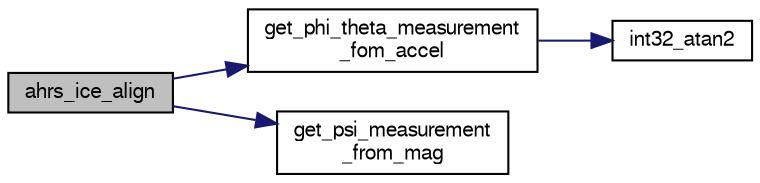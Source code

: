 digraph "ahrs_ice_align"
{
  edge [fontname="FreeSans",fontsize="10",labelfontname="FreeSans",labelfontsize="10"];
  node [fontname="FreeSans",fontsize="10",shape=record];
  rankdir="LR";
  Node1 [label="ahrs_ice_align",height=0.2,width=0.4,color="black", fillcolor="grey75", style="filled", fontcolor="black"];
  Node1 -> Node2 [color="midnightblue",fontsize="10",style="solid",fontname="FreeSans"];
  Node2 [label="get_phi_theta_measurement\l_fom_accel",height=0.2,width=0.4,color="black", fillcolor="white", style="filled",URL="$ahrs__int__cmpl__euler_8c.html#a4097208c85111251e79e54ba051303cc"];
  Node2 -> Node3 [color="midnightblue",fontsize="10",style="solid",fontname="FreeSans"];
  Node3 [label="int32_atan2",height=0.2,width=0.4,color="black", fillcolor="white", style="filled",URL="$pprz__trig__int_8c.html#a6956acbbebece339445b927026010cdb"];
  Node1 -> Node4 [color="midnightblue",fontsize="10",style="solid",fontname="FreeSans"];
  Node4 [label="get_psi_measurement\l_from_mag",height=0.2,width=0.4,color="black", fillcolor="white", style="filled",URL="$ahrs__int__cmpl__euler_8c.html#a17333faa19665aa925cd4d2384f68bdf"];
}
